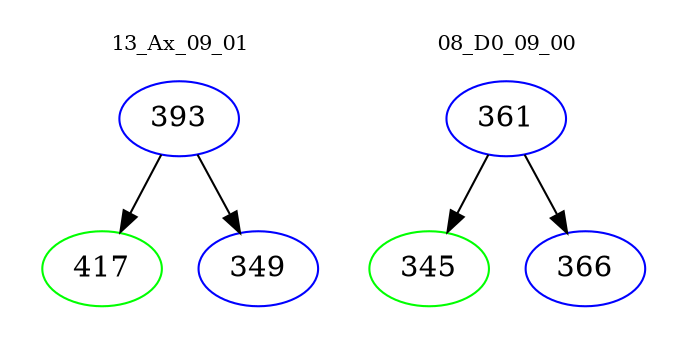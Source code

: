 digraph{
subgraph cluster_0 {
color = white
label = "13_Ax_09_01";
fontsize=10;
T0_393 [label="393", color="blue"]
T0_393 -> T0_417 [color="black"]
T0_417 [label="417", color="green"]
T0_393 -> T0_349 [color="black"]
T0_349 [label="349", color="blue"]
}
subgraph cluster_1 {
color = white
label = "08_D0_09_00";
fontsize=10;
T1_361 [label="361", color="blue"]
T1_361 -> T1_345 [color="black"]
T1_345 [label="345", color="green"]
T1_361 -> T1_366 [color="black"]
T1_366 [label="366", color="blue"]
}
}
